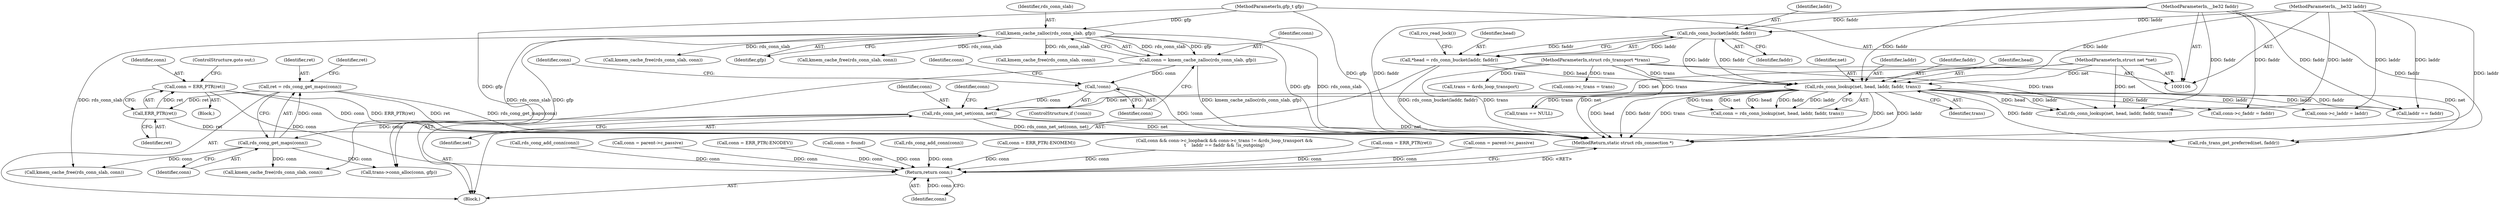 digraph "0_linux_8c7188b23474cca017b3ef354c4a58456f68303a@pointer" {
"1000238" [label="(Call,conn = ERR_PTR(ret))"];
"1000240" [label="(Call,ERR_PTR(ret))"];
"1000228" [label="(Call,ret = rds_cong_get_maps(conn))"];
"1000230" [label="(Call,rds_cong_get_maps(conn))"];
"1000210" [label="(Call,rds_conn_net_set(conn, net))"];
"1000176" [label="(Call,!conn)"];
"1000170" [label="(Call,conn = kmem_cache_zalloc(rds_conn_slab, gfp))"];
"1000172" [label="(Call,kmem_cache_zalloc(rds_conn_slab, gfp))"];
"1000111" [label="(MethodParameterIn,gfp_t gfp)"];
"1000131" [label="(Call,rds_conn_lookup(net, head, laddr, faddr, trans))"];
"1000107" [label="(MethodParameterIn,struct net *net)"];
"1000120" [label="(Call,*head = rds_conn_bucket(laddr, faddr))"];
"1000122" [label="(Call,rds_conn_bucket(laddr, faddr))"];
"1000108" [label="(MethodParameterIn,__be32 laddr)"];
"1000109" [label="(MethodParameterIn,__be32 faddr)"];
"1000110" [label="(MethodParameterIn,struct rds_transport *trans)"];
"1000457" [label="(Return,return conn;)"];
"1000434" [label="(Call,kmem_cache_free(rds_conn_slab, conn))"];
"1000172" [label="(Call,kmem_cache_zalloc(rds_conn_slab, gfp))"];
"1000174" [label="(Identifier,gfp)"];
"1000113" [label="(Block,)"];
"1000397" [label="(Call,kmem_cache_free(rds_conn_slab, conn))"];
"1000265" [label="(Call,trans = &rds_loop_transport)"];
"1000212" [label="(Identifier,net)"];
"1000175" [label="(ControlStructure,if (!conn))"];
"1000412" [label="(Call,rds_cong_add_conn(conn))"];
"1000400" [label="(Call,conn = parent->c_passive)"];
"1000190" [label="(Call,conn->c_laddr = laddr)"];
"1000277" [label="(Call,conn = ERR_PTR(-ENODEV))"];
"1000211" [label="(Identifier,conn)"];
"1000290" [label="(Call,trans->conn_alloc(conn, gfp))"];
"1000458" [label="(Identifier,conn)"];
"1000108" [label="(MethodParameterIn,__be32 laddr)"];
"1000234" [label="(Block,)"];
"1000122" [label="(Call,rds_conn_bucket(laddr, faddr))"];
"1000123" [label="(Identifier,laddr)"];
"1000437" [label="(Call,conn = found)"];
"1000177" [label="(Identifier,conn)"];
"1000448" [label="(Call,rds_cong_add_conn(conn))"];
"1000238" [label="(Call,conn = ERR_PTR(ret))"];
"1000179" [label="(Call,conn = ERR_PTR(-ENOMEM))"];
"1000240" [label="(Call,ERR_PTR(ret))"];
"1000138" [label="(Call,conn && conn->c_loopback && conn->c_trans != &rds_loop_transport &&\n\t    laddr == faddr && !is_outgoing)"];
"1000235" [label="(Call,kmem_cache_free(rds_conn_slab, conn))"];
"1000188" [label="(Identifier,conn)"];
"1000216" [label="(Identifier,conn)"];
"1000171" [label="(Identifier,conn)"];
"1000195" [label="(Call,conn->c_faddr = faddr)"];
"1000231" [label="(Identifier,conn)"];
"1000241" [label="(Identifier,ret)"];
"1000111" [label="(MethodParameterIn,gfp_t gfp)"];
"1000134" [label="(Identifier,laddr)"];
"1000110" [label="(MethodParameterIn,struct rds_transport *trans)"];
"1000242" [label="(ControlStructure,goto out;)"];
"1000233" [label="(Identifier,ret)"];
"1000135" [label="(Identifier,faddr)"];
"1000421" [label="(Call,rds_conn_lookup(net, head, laddr, faddr, trans))"];
"1000283" [label="(Call,conn->c_trans = trans)"];
"1000239" [label="(Identifier,conn)"];
"1000459" [label="(MethodReturn,static struct rds_connection *)"];
"1000230" [label="(Call,rds_cong_get_maps(conn))"];
"1000107" [label="(MethodParameterIn,struct net *net)"];
"1000121" [label="(Identifier,head)"];
"1000133" [label="(Identifier,head)"];
"1000245" [label="(Call,rds_trans_get_preferred(net, faddr))"];
"1000152" [label="(Call,laddr == faddr)"];
"1000229" [label="(Identifier,ret)"];
"1000120" [label="(Call,*head = rds_conn_bucket(laddr, faddr))"];
"1000173" [label="(Identifier,rds_conn_slab)"];
"1000170" [label="(Call,conn = kmem_cache_zalloc(rds_conn_slab, gfp))"];
"1000299" [label="(Call,conn = ERR_PTR(ret))"];
"1000161" [label="(Call,conn = parent->c_passive)"];
"1000136" [label="(Identifier,trans)"];
"1000176" [label="(Call,!conn)"];
"1000129" [label="(Call,conn = rds_conn_lookup(net, head, laddr, faddr, trans))"];
"1000180" [label="(Identifier,conn)"];
"1000457" [label="(Return,return conn;)"];
"1000109" [label="(MethodParameterIn,__be32 faddr)"];
"1000270" [label="(Call,trans == NULL)"];
"1000132" [label="(Identifier,net)"];
"1000131" [label="(Call,rds_conn_lookup(net, head, laddr, faddr, trans))"];
"1000128" [label="(Call,rcu_read_lock())"];
"1000274" [label="(Call,kmem_cache_free(rds_conn_slab, conn))"];
"1000296" [label="(Call,kmem_cache_free(rds_conn_slab, conn))"];
"1000124" [label="(Identifier,faddr)"];
"1000228" [label="(Call,ret = rds_cong_get_maps(conn))"];
"1000210" [label="(Call,rds_conn_net_set(conn, net))"];
"1000238" -> "1000234"  [label="AST: "];
"1000238" -> "1000240"  [label="CFG: "];
"1000239" -> "1000238"  [label="AST: "];
"1000240" -> "1000238"  [label="AST: "];
"1000242" -> "1000238"  [label="CFG: "];
"1000238" -> "1000459"  [label="DDG: conn"];
"1000238" -> "1000459"  [label="DDG: ERR_PTR(ret)"];
"1000240" -> "1000238"  [label="DDG: ret"];
"1000238" -> "1000457"  [label="DDG: conn"];
"1000240" -> "1000241"  [label="CFG: "];
"1000241" -> "1000240"  [label="AST: "];
"1000240" -> "1000459"  [label="DDG: ret"];
"1000228" -> "1000240"  [label="DDG: ret"];
"1000228" -> "1000113"  [label="AST: "];
"1000228" -> "1000230"  [label="CFG: "];
"1000229" -> "1000228"  [label="AST: "];
"1000230" -> "1000228"  [label="AST: "];
"1000233" -> "1000228"  [label="CFG: "];
"1000228" -> "1000459"  [label="DDG: ret"];
"1000228" -> "1000459"  [label="DDG: rds_cong_get_maps(conn)"];
"1000230" -> "1000228"  [label="DDG: conn"];
"1000230" -> "1000231"  [label="CFG: "];
"1000231" -> "1000230"  [label="AST: "];
"1000210" -> "1000230"  [label="DDG: conn"];
"1000230" -> "1000235"  [label="DDG: conn"];
"1000230" -> "1000274"  [label="DDG: conn"];
"1000230" -> "1000290"  [label="DDG: conn"];
"1000210" -> "1000113"  [label="AST: "];
"1000210" -> "1000212"  [label="CFG: "];
"1000211" -> "1000210"  [label="AST: "];
"1000212" -> "1000210"  [label="AST: "];
"1000216" -> "1000210"  [label="CFG: "];
"1000210" -> "1000459"  [label="DDG: rds_conn_net_set(conn, net)"];
"1000210" -> "1000459"  [label="DDG: net"];
"1000176" -> "1000210"  [label="DDG: conn"];
"1000131" -> "1000210"  [label="DDG: net"];
"1000107" -> "1000210"  [label="DDG: net"];
"1000210" -> "1000245"  [label="DDG: net"];
"1000176" -> "1000175"  [label="AST: "];
"1000176" -> "1000177"  [label="CFG: "];
"1000177" -> "1000176"  [label="AST: "];
"1000180" -> "1000176"  [label="CFG: "];
"1000188" -> "1000176"  [label="CFG: "];
"1000176" -> "1000459"  [label="DDG: !conn"];
"1000170" -> "1000176"  [label="DDG: conn"];
"1000170" -> "1000113"  [label="AST: "];
"1000170" -> "1000172"  [label="CFG: "];
"1000171" -> "1000170"  [label="AST: "];
"1000172" -> "1000170"  [label="AST: "];
"1000177" -> "1000170"  [label="CFG: "];
"1000170" -> "1000459"  [label="DDG: kmem_cache_zalloc(rds_conn_slab, gfp)"];
"1000172" -> "1000170"  [label="DDG: rds_conn_slab"];
"1000172" -> "1000170"  [label="DDG: gfp"];
"1000172" -> "1000174"  [label="CFG: "];
"1000173" -> "1000172"  [label="AST: "];
"1000174" -> "1000172"  [label="AST: "];
"1000172" -> "1000459"  [label="DDG: rds_conn_slab"];
"1000172" -> "1000459"  [label="DDG: gfp"];
"1000111" -> "1000172"  [label="DDG: gfp"];
"1000172" -> "1000235"  [label="DDG: rds_conn_slab"];
"1000172" -> "1000274"  [label="DDG: rds_conn_slab"];
"1000172" -> "1000290"  [label="DDG: gfp"];
"1000172" -> "1000296"  [label="DDG: rds_conn_slab"];
"1000172" -> "1000397"  [label="DDG: rds_conn_slab"];
"1000172" -> "1000434"  [label="DDG: rds_conn_slab"];
"1000111" -> "1000106"  [label="AST: "];
"1000111" -> "1000459"  [label="DDG: gfp"];
"1000111" -> "1000290"  [label="DDG: gfp"];
"1000131" -> "1000129"  [label="AST: "];
"1000131" -> "1000136"  [label="CFG: "];
"1000132" -> "1000131"  [label="AST: "];
"1000133" -> "1000131"  [label="AST: "];
"1000134" -> "1000131"  [label="AST: "];
"1000135" -> "1000131"  [label="AST: "];
"1000136" -> "1000131"  [label="AST: "];
"1000129" -> "1000131"  [label="CFG: "];
"1000131" -> "1000459"  [label="DDG: net"];
"1000131" -> "1000459"  [label="DDG: laddr"];
"1000131" -> "1000459"  [label="DDG: head"];
"1000131" -> "1000459"  [label="DDG: faddr"];
"1000131" -> "1000459"  [label="DDG: trans"];
"1000131" -> "1000129"  [label="DDG: trans"];
"1000131" -> "1000129"  [label="DDG: net"];
"1000131" -> "1000129"  [label="DDG: head"];
"1000131" -> "1000129"  [label="DDG: faddr"];
"1000131" -> "1000129"  [label="DDG: laddr"];
"1000107" -> "1000131"  [label="DDG: net"];
"1000120" -> "1000131"  [label="DDG: head"];
"1000122" -> "1000131"  [label="DDG: laddr"];
"1000122" -> "1000131"  [label="DDG: faddr"];
"1000108" -> "1000131"  [label="DDG: laddr"];
"1000109" -> "1000131"  [label="DDG: faddr"];
"1000110" -> "1000131"  [label="DDG: trans"];
"1000131" -> "1000152"  [label="DDG: laddr"];
"1000131" -> "1000152"  [label="DDG: faddr"];
"1000131" -> "1000190"  [label="DDG: laddr"];
"1000131" -> "1000195"  [label="DDG: faddr"];
"1000131" -> "1000245"  [label="DDG: faddr"];
"1000131" -> "1000270"  [label="DDG: trans"];
"1000131" -> "1000421"  [label="DDG: head"];
"1000131" -> "1000421"  [label="DDG: laddr"];
"1000107" -> "1000106"  [label="AST: "];
"1000107" -> "1000459"  [label="DDG: net"];
"1000107" -> "1000245"  [label="DDG: net"];
"1000107" -> "1000421"  [label="DDG: net"];
"1000120" -> "1000113"  [label="AST: "];
"1000120" -> "1000122"  [label="CFG: "];
"1000121" -> "1000120"  [label="AST: "];
"1000122" -> "1000120"  [label="AST: "];
"1000128" -> "1000120"  [label="CFG: "];
"1000120" -> "1000459"  [label="DDG: rds_conn_bucket(laddr, faddr)"];
"1000122" -> "1000120"  [label="DDG: laddr"];
"1000122" -> "1000120"  [label="DDG: faddr"];
"1000122" -> "1000124"  [label="CFG: "];
"1000123" -> "1000122"  [label="AST: "];
"1000124" -> "1000122"  [label="AST: "];
"1000108" -> "1000122"  [label="DDG: laddr"];
"1000109" -> "1000122"  [label="DDG: faddr"];
"1000108" -> "1000106"  [label="AST: "];
"1000108" -> "1000459"  [label="DDG: laddr"];
"1000108" -> "1000152"  [label="DDG: laddr"];
"1000108" -> "1000190"  [label="DDG: laddr"];
"1000108" -> "1000421"  [label="DDG: laddr"];
"1000109" -> "1000106"  [label="AST: "];
"1000109" -> "1000459"  [label="DDG: faddr"];
"1000109" -> "1000152"  [label="DDG: faddr"];
"1000109" -> "1000195"  [label="DDG: faddr"];
"1000109" -> "1000245"  [label="DDG: faddr"];
"1000109" -> "1000421"  [label="DDG: faddr"];
"1000110" -> "1000106"  [label="AST: "];
"1000110" -> "1000459"  [label="DDG: trans"];
"1000110" -> "1000265"  [label="DDG: trans"];
"1000110" -> "1000270"  [label="DDG: trans"];
"1000110" -> "1000283"  [label="DDG: trans"];
"1000110" -> "1000421"  [label="DDG: trans"];
"1000457" -> "1000113"  [label="AST: "];
"1000457" -> "1000458"  [label="CFG: "];
"1000458" -> "1000457"  [label="AST: "];
"1000459" -> "1000457"  [label="CFG: "];
"1000457" -> "1000459"  [label="DDG: <RET>"];
"1000458" -> "1000457"  [label="DDG: conn"];
"1000400" -> "1000457"  [label="DDG: conn"];
"1000138" -> "1000457"  [label="DDG: conn"];
"1000437" -> "1000457"  [label="DDG: conn"];
"1000179" -> "1000457"  [label="DDG: conn"];
"1000448" -> "1000457"  [label="DDG: conn"];
"1000412" -> "1000457"  [label="DDG: conn"];
"1000277" -> "1000457"  [label="DDG: conn"];
"1000299" -> "1000457"  [label="DDG: conn"];
"1000161" -> "1000457"  [label="DDG: conn"];
}
